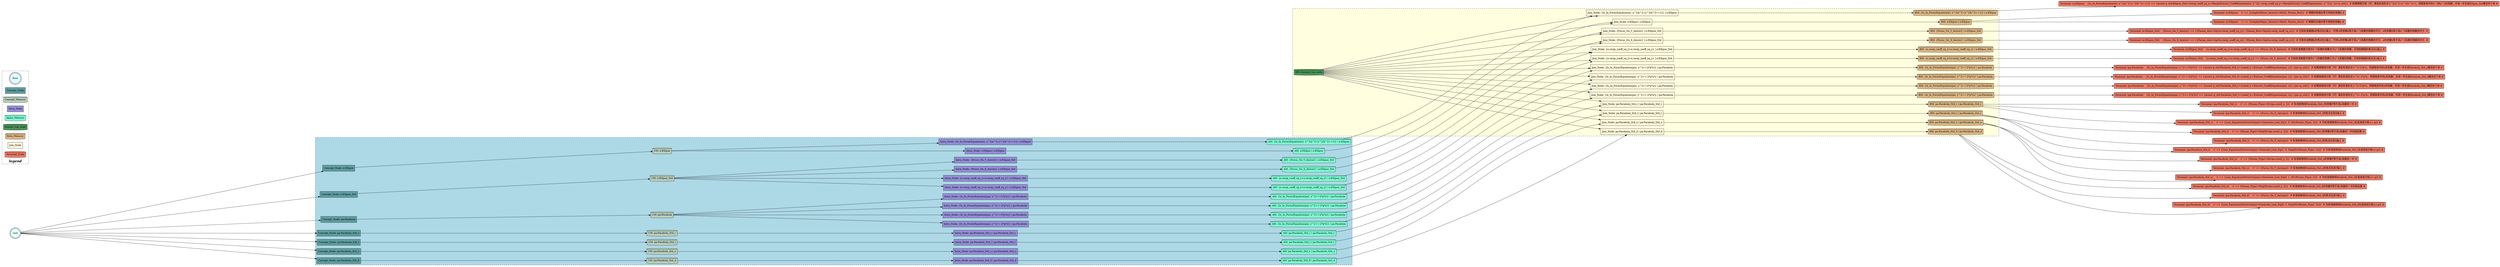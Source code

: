 digraph rete_network {
	graph [bb="0,0,12396,1961",
		ordering=in,
		rankdir=LR,
		ranksep="5 equally"
	];
	node [label="\N"];
	subgraph cluster_alpha_network {
		graph [bb="1571.5,1186,6709,1940",
			bgcolor=lightblue,
			style=dashed
		];
		subgraph concept_node {
			"Concept_Node: e:Ellipse"	[fillcolor=cadetblue,
				height=0.5,
				pos="1683,1758",
				shape=rect,
				style=filled,
				width=2.1111];
			"Concept_Node: e:Ellipse_Std"	[fillcolor=cadetblue,
				height=0.5,
				pos="1683,1603",
				shape=rect,
				style=filled,
				width=2.4583];
			"Concept_Node: pa:Parabola"	[fillcolor=cadetblue,
				height=0.5,
				pos="1683,1455",
				shape=rect,
				style=filled,
				width=2.3472];
			"Concept_Node: pa:Parabola_Std_r"	[fillcolor=cadetblue,
				height=0.5,
				pos="1683,1374",
				shape=rect,
				style=filled,
				width=2.8472];
			"Concept_Node: pa:Parabola_Std_l"	[fillcolor=cadetblue,
				height=0.5,
				pos="1683,1320",
				shape=rect,
				style=filled,
				width=2.8333];
			"Concept_Node: pa:Parabola_Std_u"	[fillcolor=cadetblue,
				height=0.5,
				pos="1683,1266",
				shape=rect,
				style=filled,
				width=2.875];
			"Concept_Node: pa:Parabola_Std_d"	[fillcolor=cadetblue,
				height=0.5,
				pos="1683,1212",
				shape=rect,
				style=filled,
				width=2.875];
		}
		subgraph concept_memory {
			"CM: e:Ellipse"	[fillcolor="#bbd0c0",
				height=0.5,
				pos="3292,1860",
				shape=cylinder,
				style=filled,
				width=1.2917];
			"CM: e:Ellipse_Std"	[fillcolor="#bbd0c0",
				height=0.5,
				pos="3292,1698",
				shape=cylinder,
				style=filled,
				width=1.6389];
			"CM: pa:Parabola"	[fillcolor="#bbd0c0",
				height=0.5,
				pos="3292,1482",
				shape=cylinder,
				style=filled,
				width=1.5278];
			"CM: pa:Parabola_Std_r"	[fillcolor="#bbd0c0",
				height=0.5,
				pos="3292,1374",
				shape=cylinder,
				style=filled,
				width=2.0278];
			"CM: pa:Parabola_Std_l"	[fillcolor="#bbd0c0",
				height=0.5,
				pos="3292,1320",
				shape=cylinder,
				style=filled,
				width=2.0139];
			"CM: pa:Parabola_Std_u"	[fillcolor="#bbd0c0",
				height=0.5,
				pos="3292,1266",
				shape=cylinder,
				style=filled,
				width=2.0556];
			"CM: pa:Parabola_Std_d"	[fillcolor="#bbd0c0",
				height=0.5,
				pos="3292,1212",
				shape=cylinder,
				style=filled,
				width=2.0556];
		}
		subgraph intra_node {
			"Intra_Node: e:Ellipse | e:Ellipse"	[fillcolor="#948ed6",
				height=0.5,
				pos="4901,1860",
				shape=rect,
				style=filled,
				width=2.6528];
			"Intra_Node: pa:Parabola_Std_d | pa:Parabola_Std_d"	[fillcolor="#948ed6",
				height=0.5,
				pos="4901,1212",
				shape=rect,
				style=filled,
				width=4.1667];
			"Intra_Node: pa:Parabola_Std_l | pa:Parabola_Std_l"	[fillcolor="#948ed6",
				height=0.5,
				pos="4901,1320",
				shape=rect,
				style=filled,
				width=4.0833];
			"Intra_Node: pa:Parabola_Std_r | pa:Parabola_Std_r"	[fillcolor="#948ed6",
				height=0.5,
				pos="4901,1374",
				shape=rect,
				style=filled,
				width=4.1111];
			"Intra_Node: pa:Parabola_Std_u | pa:Parabola_Std_u"	[fillcolor="#948ed6",
				height=0.5,
				pos="4901,1266",
				shape=rect,
				style=filled,
				width=4.1667];
			"Intra_Node: {Focus_On_X_Axis(e)} | e:Ellipse_Std"	[fillcolor="#948ed6",
				height=0.5,
				pos="4901,1752",
				shape=rect,
				style=filled,
				width=4.1806];
			"Intra_Node: {Focus_On_Y_Axis(e)} | e:Ellipse_Std"	[fillcolor="#948ed6",
				height=0.5,
				pos="4901,1806",
				shape=rect,
				style=filled,
				width=4.1806];
			"Intra_Node: {Is_In_Form(Equation(e), x^2/a^2+y^2/b^2==1)} | e:Ellipse"	[fillcolor="#948ed6",
				height=0.5,
				pos="4901,1914",
				shape=rect,
				style=filled,
				width=5.8472];
			"Intra_Node: {Is_In_Form(Equation(pa), x^2==-2*p*y)} | pa:Parabola"	[fillcolor="#948ed6",
				height=0.5,
				pos="4901,1536",
				shape=rect,
				style=filled,
				width=5.5556];
			"Intra_Node: {Is_In_Form(Equation(pa), x^2==2*p*y)} | pa:Parabola"	[fillcolor="#948ed6",
				height=0.5,
				pos="4901,1590",
				shape=rect,
				style=filled,
				width=5.4861];
			"Intra_Node: {Is_In_Form(Equation(pa), y^2==-2*p*x)} | pa:Parabola"	[fillcolor="#948ed6",
				height=0.5,
				pos="4901,1428",
				shape=rect,
				style=filled,
				width=5.5556];
			"Intra_Node: {Is_In_Form(Equation(pa), y^2==2*p*x)} | pa:Parabola"	[fillcolor="#948ed6",
				height=0.5,
				pos="4901,1482",
				shape=rect,
				style=filled,
				width=5.4861];
			"Intra_Node: {e.recip_coeff_sq_x<e.recip_coeff_sq_y} | e:Ellipse_Std"	[fillcolor="#948ed6",
				height=0.5,
				pos="4901,1644",
				shape=rect,
				style=filled,
				width=5.5139];
			"Intra_Node: {e.recip_coeff_sq_x>e.recip_coeff_sq_y} | e:Ellipse_Std"	[fillcolor="#948ed6",
				height=0.5,
				pos="4901,1698",
				shape=rect,
				style=filled,
				width=5.5139];
		}
		subgraph alpha_memory {
			graph [rank=same];
			"AM: e:Ellipse | e:Ellipse"	[fillcolor=aquamarine,
				height=0.5,
				pos="6510,1860",
				shape=cylinder,
				style=filled,
				width=2.1111];
			"AM: pa:Parabola_Std_d | pa:Parabola_Std_d"	[fillcolor=aquamarine,
				height=0.5,
				pos="6510,1212",
				shape=cylinder,
				style=filled,
				width=3.625];
			"AM: pa:Parabola_Std_l | pa:Parabola_Std_l"	[fillcolor=aquamarine,
				height=0.5,
				pos="6510,1320",
				shape=cylinder,
				style=filled,
				width=3.5417];
			"AM: pa:Parabola_Std_r | pa:Parabola_Std_r"	[fillcolor=aquamarine,
				height=0.5,
				pos="6510,1374",
				shape=cylinder,
				style=filled,
				width=3.5694];
			"AM: pa:Parabola_Std_u | pa:Parabola_Std_u"	[fillcolor=aquamarine,
				height=0.5,
				pos="6510,1266",
				shape=cylinder,
				style=filled,
				width=3.625];
			"AM: {Focus_On_X_Axis(e)} | e:Ellipse_Std"	[fillcolor=aquamarine,
				height=0.5,
				pos="6510,1752",
				shape=cylinder,
				style=filled,
				width=3.6389];
			"AM: {Focus_On_Y_Axis(e)} | e:Ellipse_Std"	[fillcolor=aquamarine,
				height=0.5,
				pos="6510,1806",
				shape=cylinder,
				style=filled,
				width=3.6389];
			"AM: {Is_In_Form(Equation(e), x^2/a^2+y^2/b^2==1)} | e:Ellipse"	[fillcolor=aquamarine,
				height=0.5,
				pos="6510,1914",
				shape=cylinder,
				style=filled,
				width=5.3056];
			"AM: {Is_In_Form(Equation(pa), x^2==-2*p*y)} | pa:Parabola"	[fillcolor=aquamarine,
				height=0.5,
				pos="6510,1536",
				shape=cylinder,
				style=filled,
				width=5.0139];
			"AM: {Is_In_Form(Equation(pa), x^2==2*p*y)} | pa:Parabola"	[fillcolor=aquamarine,
				height=0.5,
				pos="6510,1590",
				shape=cylinder,
				style=filled,
				width=4.9444];
			"AM: {Is_In_Form(Equation(pa), y^2==-2*p*x)} | pa:Parabola"	[fillcolor=aquamarine,
				height=0.5,
				pos="6510,1428",
				shape=cylinder,
				style=filled,
				width=5.0139];
			"AM: {Is_In_Form(Equation(pa), y^2==2*p*x)} | pa:Parabola"	[fillcolor=aquamarine,
				height=0.5,
				pos="6510,1482",
				shape=cylinder,
				style=filled,
				width=4.9444];
			"AM: {e.recip_coeff_sq_x<e.recip_coeff_sq_y} | e:Ellipse_Std"	[fillcolor=aquamarine,
				height=0.5,
				pos="6510,1644",
				shape=cylinder,
				style=filled,
				width=4.9722];
			"AM: {e.recip_coeff_sq_x>e.recip_coeff_sq_y} | e:Ellipse_Std"	[fillcolor=aquamarine,
				height=0.5,
				pos="6510,1698",
				shape=cylinder,
				style=filled,
				width=4.9722];
		}
		"Concept_Node: e:Ellipse" -> "CM: e:Ellipse"	[pos="e,3245.1,1857.1 1759.4,1762.8 2035.6,1780.3 2989.5,1840.9 3233.7,1856.4"];
		"CM: e:Ellipse" -> "Intra_Node: e:Ellipse | e:Ellipse"	[pos="e,4805.2,1860 3338.9,1860 3555.6,1860 4478.3,1860 4793.8,1860"];
		"CM: e:Ellipse" -> "Intra_Node: {Is_In_Form(Equation(e), x^2/a^2+y^2/b^2==1)} | e:Ellipse"	[pos="e,4690,1906.9 3338.9,1861.5 3533.3,1868.1 4295.9,1893.7 4678.6,1906.6"];
		"Concept_Node: e:Ellipse_Std" -> "CM: e:Ellipse_Std"	[pos="e,3232.7,1694.6 1771.8,1608.2 2058.4,1625.1 2962.6,1678.6 3221.3,1693.9"];
		"CM: e:Ellipse_Std" -> "Intra_Node: {Focus_On_X_Axis(e)} | e:Ellipse_Std"	[pos="e,4750.1,1747 3351.1,1700 3575.4,1707.5 4389.1,1734.8 4738.7,1746.6"];
		"CM: e:Ellipse_Std" -> "Intra_Node: {Focus_On_Y_Axis(e)} | e:Ellipse_Std"	[pos="e,4750.1,1795.9 3351.1,1701.9 3575.4,1717 4389.1,1771.7 4738.7,1795.2"];
		"CM: e:Ellipse_Std" -> "Intra_Node: {e.recip_coeff_sq_x<e.recip_coeff_sq_y} | e:Ellipse_Std"	[pos="e,4702.1,1650.7 3351.1,1696 3565.7,1688.8 4319.7,1663.5 4690.7,1651"];
		"CM: e:Ellipse_Std" -> "Intra_Node: {e.recip_coeff_sq_x>e.recip_coeff_sq_y} | e:Ellipse_Std"	[pos="e,4702.1,1698 3351.1,1698 3565.7,1698 4319.7,1698 4690.7,1698"];
		"Concept_Node: pa:Parabola" -> "CM: pa:Parabola"	[pos="e,3236.7,1481.1 1767.9,1456.4 2051.5,1461.2 2971.5,1476.6 3225.5,1480.9"];
		"CM: pa:Parabola" -> "Intra_Node: {Is_In_Form(Equation(pa), x^2==-2*p*y)} | pa:Parabola"	[pos="e,4700.8,1529.3 3347.4,1483.8 3556.5,1490.9 4315.7,1516.4 4689.4,1528.9"];
		"CM: pa:Parabola" -> "Intra_Node: {Is_In_Form(Equation(pa), x^2==2*p*y)} | pa:Parabola"	[pos="e,4703,1576.8 3347.4,1485.7 3556.9,1499.7 4318.7,1550.9 4691.5,1576"];
		"CM: pa:Parabola" -> "Intra_Node: {Is_In_Form(Equation(pa), y^2==-2*p*x)} | pa:Parabola"	[pos="e,4700.8,1434.7 3347.4,1480.2 3556.5,1473.1 4315.7,1447.6 4689.4,1435.1"];
		"CM: pa:Parabola" -> "Intra_Node: {Is_In_Form(Equation(pa), y^2==2*p*x)} | pa:Parabola"	[pos="e,4703,1482 3347.4,1482 3556.9,1482 4318.7,1482 4691.5,1482"];
		"Concept_Node: pa:Parabola_Std_r" -> "CM: pa:Parabola_Std_r"	[pos="e,3218.6,1374 1785.7,1374 2081.3,1374 2935.9,1374 3207.3,1374"];
		"CM: pa:Parabola_Std_r" -> "Intra_Node: pa:Parabola_Std_r | pa:Parabola_Std_r"	[pos="e,4752.6,1374 3365.4,1374 3608.7,1374 4400,1374 4741.2,1374"];
		"Concept_Node: pa:Parabola_Std_l" -> "CM: pa:Parabola_Std_l"	[pos="e,3219.4,1320 1785.4,1320 2081,1320 2937.7,1320 3208.1,1320"];
		"CM: pa:Parabola_Std_l" -> "Intra_Node: pa:Parabola_Std_l | pa:Parabola_Std_l"	[pos="e,4753.7,1320 3364.9,1320 3607.8,1320 4401.5,1320 4742.3,1320"];
		"Concept_Node: pa:Parabola_Std_u" -> "CM: pa:Parabola_Std_u"	[pos="e,3217.8,1266 1787,1266 2083.4,1266 2934.7,1266 3206.5,1266"];
		"CM: pa:Parabola_Std_u" -> "Intra_Node: pa:Parabola_Std_u | pa:Parabola_Std_u"	[pos="e,4750.7,1266 3366.5,1266 3610.5,1266 4397.6,1266 4739.3,1266"];
		"Concept_Node: pa:Parabola_Std_d" -> "CM: pa:Parabola_Std_d"	[pos="e,3217.8,1212 1787,1212 2083.4,1212 2934.7,1212 3206.5,1212"];
		"CM: pa:Parabola_Std_d" -> "Intra_Node: pa:Parabola_Std_d | pa:Parabola_Std_d"	[pos="e,4750.7,1212 3366.5,1212 3610.5,1212 4397.6,1212 4739.3,1212"];
		"Intra_Node: e:Ellipse | e:Ellipse" -> "AM: e:Ellipse | e:Ellipse"	[pos="e,6433.8,1860 4996.8,1860 5284.8,1860 6146.4,1860 6422.7,1860"];
		"Intra_Node: pa:Parabola_Std_d | pa:Parabola_Std_d" -> "AM: pa:Parabola_Std_d | pa:Parabola_Std_d"	[pos="e,6379.1,1212 5051.4,1212 5360.3,1212 6065.8,1212 6367.7,1212"];
		"Intra_Node: pa:Parabola_Std_l | pa:Parabola_Std_l" -> "AM: pa:Parabola_Std_l | pa:Parabola_Std_l"	[pos="e,6382.1,1320 5048.2,1320 5356.4,1320 6069.4,1320 6370.6,1320"];
		"Intra_Node: pa:Parabola_Std_r | pa:Parabola_Std_r" -> "AM: pa:Parabola_Std_r | pa:Parabola_Std_r"	[pos="e,6381.2,1374 5049.2,1374 5357.7,1374 6068.3,1374 6369.8,1374"];
		"Intra_Node: pa:Parabola_Std_u | pa:Parabola_Std_u" -> "AM: pa:Parabola_Std_u | pa:Parabola_Std_u"	[pos="e,6379.1,1266 5051.4,1266 5360.3,1266 6065.8,1266 6367.7,1266"];
		"Intra_Node: {Focus_On_X_Axis(e)} | e:Ellipse_Std" -> "AM: {Focus_On_X_Axis(e)} | e:Ellipse_Std"	[pos="e,6378.7,1752 5051.7,1752 5360.7,1752 6065.2,1752 6367.2,1752"];
		"Intra_Node: {Focus_On_Y_Axis(e)} | e:Ellipse_Std" -> "AM: {Focus_On_Y_Axis(e)} | e:Ellipse_Std"	[pos="e,6378.7,1806 5051.7,1806 5360.7,1806 6065.2,1806 6367.2,1806"];
		"Intra_Node: {Is_In_Form(Equation(e), x^2/a^2+y^2/b^2==1)} | e:Ellipse" -> "AM: {Is_In_Form(Equation(e), x^2/a^2+y^2/b^2==1)} | e:Ellipse"	[pos="e,6318.8,1914 5111.7,1914 5422.5,1914 6001.6,1914 6307.6,1914"];
		"Intra_Node: {Is_In_Form(Equation(pa), x^2==-2*p*y)} | pa:Parabola" -> "AM: {Is_In_Form(Equation(pa), x^2==-2*p*y)} | pa:Parabola"	[pos="e,6329.2,1536 5101.5,1536 5413.1,1536 6011.6,1536 6318,1536"];
		"Intra_Node: {Is_In_Form(Equation(pa), x^2==2*p*y)} | pa:Parabola" -> "AM: {Is_In_Form(Equation(pa), x^2==2*p*y)} | pa:Parabola"	[pos="e,6331.5,1590 5098.6,1590 5410.3,1590 6013.7,1590 6320.3,1590"];
		"Intra_Node: {Is_In_Form(Equation(pa), y^2==-2*p*x)} | pa:Parabola" -> "AM: {Is_In_Form(Equation(pa), y^2==-2*p*x)} | pa:Parabola"	[pos="e,6329.2,1428 5101.5,1428 5413.1,1428 6011.6,1428 6318,1428"];
		"Intra_Node: {Is_In_Form(Equation(pa), y^2==2*p*x)} | pa:Parabola" -> "AM: {Is_In_Form(Equation(pa), y^2==2*p*x)} | pa:Parabola"	[pos="e,6331.5,1482 5098.6,1482 5410.3,1482 6013.7,1482 6320.3,1482"];
		"Intra_Node: {e.recip_coeff_sq_x<e.recip_coeff_sq_y} | e:Ellipse_Std" -> "AM: {e.recip_coeff_sq_x<e.recip_coeff_sq_y} | e:Ellipse_Std"	[pos="e,6330.6,1644 5099.9,1644 5411.5,1644 6012.9,1644 6319.4,1644"];
		"Intra_Node: {e.recip_coeff_sq_x>e.recip_coeff_sq_y} | e:Ellipse_Std" -> "AM: {e.recip_coeff_sq_x>e.recip_coeff_sq_y} | e:Ellipse_Std"	[pos="e,6330.6,1698 5099.9,1698 5411.5,1698 6012.9,1698 6319.4,1698"];
	}
	subgraph cluster_beta_network {
		graph [bb="6429,424,9926.5,1178",
			bgcolor=lightyellow,
			style=dashed
		];
		subgraph dummy_top_node {
			graph [rank=same];
		}
		subgraph beta_memory {
			"BM: dummy_top_node"	[fillcolor="#4a9759",
				height=0.5,
				pos="6510,801",
				shape=cylinder,
				style=filled,
				width=2.0278];
			"BM: {Is_In_Form(Equation(e), x^2/a^2+y^2/b^2==1)} | e:Ellipse"	[fillcolor=burlywood,
				height=0.5,
				pos="9728,1152",
				shape=cylinder,
				style=filled,
				width=5.2917];
			"BM: {e.recip_coeff_sq_x>e.recip_coeff_sq_y} | e:Ellipse_Std"	[fillcolor=burlywood,
				height=0.5,
				pos="9728,936",
				shape=cylinder,
				style=filled,
				width=4.9583];
			"BM: {e.recip_coeff_sq_x<e.recip_coeff_sq_y} | e:Ellipse_Std"	[fillcolor=burlywood,
				height=0.5,
				pos="9728,882",
				shape=cylinder,
				style=filled,
				width=4.9583];
			"BM: {Focus_On_X_Axis(e)} | e:Ellipse_Std"	[fillcolor=burlywood,
				height=0.5,
				pos="9728,990",
				shape=cylinder,
				style=filled,
				width=3.625];
			"BM: {Focus_On_Y_Axis(e)} | e:Ellipse_Std"	[fillcolor=burlywood,
				height=0.5,
				pos="9728,1044",
				shape=cylinder,
				style=filled,
				width=3.625];
			"BM: e:Ellipse | e:Ellipse"	[fillcolor=burlywood,
				height=0.5,
				pos="9728,1098",
				shape=cylinder,
				style=filled,
				width=2.0972];
			"BM: {Is_In_Form(Equation(pa), y^2==2*p*x)} | pa:Parabola"	[fillcolor=burlywood,
				height=0.5,
				pos="9728,720",
				shape=cylinder,
				style=filled,
				width=4.9444];
			"BM: {Is_In_Form(Equation(pa), y^2==-2*p*x)} | pa:Parabola"	[fillcolor=burlywood,
				height=0.5,
				pos="9728,666",
				shape=cylinder,
				style=filled,
				width=5];
			"BM: {Is_In_Form(Equation(pa), x^2==2*p*y)} | pa:Parabola"	[fillcolor=burlywood,
				height=0.5,
				pos="9728,828",
				shape=cylinder,
				style=filled,
				width=4.9444];
			"BM: {Is_In_Form(Equation(pa), x^2==-2*p*y)} | pa:Parabola"	[fillcolor=burlywood,
				height=0.5,
				pos="9728,774",
				shape=cylinder,
				style=filled,
				width=5];
			"BM: pa:Parabola_Std_r | pa:Parabola_Std_r"	[fillcolor=burlywood,
				height=0.5,
				pos="9728,612",
				shape=cylinder,
				style=filled,
				width=3.5556];
			"BM: pa:Parabola_Std_l | pa:Parabola_Std_l"	[fillcolor=burlywood,
				height=0.5,
				pos="9728,558",
				shape=cylinder,
				style=filled,
				width=3.5278];
			"BM: pa:Parabola_Std_u | pa:Parabola_Std_u"	[fillcolor=burlywood,
				height=0.5,
				pos="9728,504",
				shape=cylinder,
				style=filled,
				width=3.6111];
			"BM: pa:Parabola_Std_d | pa:Parabola_Std_d"	[fillcolor=burlywood,
				height=0.5,
				pos="9728,450",
				shape=cylinder,
				style=filled,
				width=3.6111];
		}
		subgraph join_node {
			"Join_Node: {Is_In_Form(Equation(e), x^2/a^2+y^2/b^2==1)} | e:Ellipse"	[fillcolor=cornsilk,
				height=0.5,
				pos="8119,1152",
				shape=rect,
				style=filled,
				width=5.8056];
			"Join_Node: {e.recip_coeff_sq_x>e.recip_coeff_sq_y} | e:Ellipse_Std"	[fillcolor=cornsilk,
				height=0.5,
				pos="8119,936",
				shape=rect,
				style=filled,
				width=5.4722];
			"Join_Node: {e.recip_coeff_sq_x<e.recip_coeff_sq_y} | e:Ellipse_Std"	[fillcolor=cornsilk,
				height=0.5,
				pos="8119,882",
				shape=rect,
				style=filled,
				width=5.4722];
			"Join_Node: {Focus_On_X_Axis(e)} | e:Ellipse_Std"	[fillcolor=cornsilk,
				height=0.5,
				pos="8119,990",
				shape=rect,
				style=filled,
				width=4.1389];
			"Join_Node: {Focus_On_Y_Axis(e)} | e:Ellipse_Std"	[fillcolor=cornsilk,
				height=0.5,
				pos="8119,1044",
				shape=rect,
				style=filled,
				width=4.1389];
			"Join_Node: e:Ellipse | e:Ellipse"	[fillcolor=cornsilk,
				height=0.5,
				pos="8119,1098",
				shape=rect,
				style=filled,
				width=2.6111];
			"Join_Node: {Is_In_Form(Equation(pa), y^2==2*p*x)} | pa:Parabola"	[fillcolor=cornsilk,
				height=0.5,
				pos="8119,720",
				shape=rect,
				style=filled,
				width=5.4444];
			"Join_Node: {Is_In_Form(Equation(pa), y^2==-2*p*x)} | pa:Parabola"	[fillcolor=cornsilk,
				height=0.5,
				pos="8119,666",
				shape=rect,
				style=filled,
				width=5.5139];
			"Join_Node: {Is_In_Form(Equation(pa), x^2==2*p*y)} | pa:Parabola"	[fillcolor=cornsilk,
				height=0.5,
				pos="8119,828",
				shape=rect,
				style=filled,
				width=5.4444];
			"Join_Node: {Is_In_Form(Equation(pa), x^2==-2*p*y)} | pa:Parabola"	[fillcolor=cornsilk,
				height=0.5,
				pos="8119,774",
				shape=rect,
				style=filled,
				width=5.5139];
			"Join_Node: pa:Parabola_Std_r | pa:Parabola_Std_r"	[fillcolor=cornsilk,
				height=0.5,
				pos="8119,612",
				shape=rect,
				style=filled,
				width=4.0694];
			"Join_Node: pa:Parabola_Std_l | pa:Parabola_Std_l"	[fillcolor=cornsilk,
				height=0.5,
				pos="8119,558",
				shape=rect,
				style=filled,
				width=4.0417];
			"Join_Node: pa:Parabola_Std_u | pa:Parabola_Std_u"	[fillcolor=cornsilk,
				height=0.5,
				pos="8119,504",
				shape=rect,
				style=filled,
				width=4.125];
			"Join_Node: pa:Parabola_Std_d | pa:Parabola_Std_d"	[fillcolor=cornsilk,
				height=0.5,
				pos="8119,450",
				shape=rect,
				style=filled,
				width=4.125];
		}
		"Join_Node: {Is_In_Form(Equation(e), x^2/a^2+y^2/b^2==1)} | e:Ellipse" -> "BM: {Is_In_Form(Equation(e), x^2/a^2+y^2/b^2==1)} | e:Ellipse"	[pos="e,9537.1,1152 8328.4,1152 8639,1152 9219.5,1152 9525.8,1152"];
		"BM: dummy_top_node" -> "Join_Node: {Is_In_Form(Equation(e), x^2/a^2+y^2/b^2==1)} | e:Ellipse"	[pos="e,7962.4,1133.5 6563.7,815.18 6747.7,864.3 7379.7,1029.4 7910,1125 7923.4,1127.4 7937.2,1129.7 7951.2,1131.8"];
		"BM: dummy_top_node" -> "Join_Node: {e.recip_coeff_sq_x>e.recip_coeff_sq_y} | e:Ellipse_Std"	[pos="e,7921.6,919.5 6583.4,807.09 6815.7,826.59 7547.5,888.07 7910.1,918.54"];
		"BM: dummy_top_node" -> "Join_Node: {e.recip_coeff_sq_x<e.recip_coeff_sq_y} | e:Ellipse_Std"	[pos="e,7921.6,872.1 6583.4,804.65 6815.7,816.36 7547.5,853.24 7910.1,871.52"];
		"BM: dummy_top_node" -> "Join_Node: {Focus_On_X_Axis(e)} | e:Ellipse_Std"	[pos="e,7969.7,972.55 6583.4,809.52 6826.5,838.11 7617,931.07 7958.5,971.24"];
		"BM: dummy_top_node" -> "Join_Node: {Focus_On_Y_Axis(e)} | e:Ellipse_Std"	[pos="e,7972.2,1025.5 6583.4,812.8 6790.1,846.38 7401.2,944.7 7910,1017 7926.5,1019.3 7943.7,1021.7 7960.9,1024"];
		"BM: dummy_top_node" -> "Join_Node: e:Ellipse | e:Ellipse"	[pos="e,8024.6,1087.1 6576.7,815.17 6776.3,857.91 7393.8,987.77 7910,1071 7943.6,1076.4 7980.4,1081.5 8013.5,1085.7"];
		"BM: dummy_top_node" -> "Join_Node: {Is_In_Form(Equation(pa), y^2==2*p*x)} | pa:Parabola"	[pos="e,7922.6,729.85 6583.4,797.35 6815.9,785.63 7548.9,748.68 7911.2,730.42"];
		"BM: dummy_top_node" -> "Join_Node: {Is_In_Form(Equation(pa), y^2==-2*p*x)} | pa:Parabola"	[pos="e,7920.2,682.62 6583.4,794.91 6815.4,775.43 7545.6,714.09 7908.7,683.58"];
		"BM: dummy_top_node" -> "Join_Node: {Is_In_Form(Equation(pa), x^2==2*p*y)} | pa:Parabola"	[pos="e,7922.6,824.72 6583.4,802.22 6815.9,806.12 7548.9,818.44 7911.2,824.53"];
		"BM: dummy_top_node" -> "Join_Node: {Is_In_Form(Equation(pa), x^2==-2*p*y)} | pa:Parabola"	[pos="e,7920.2,777.32 6583.4,799.78 6815.4,795.89 7545.6,783.62 7908.7,777.52"];
		"BM: dummy_top_node" -> "Join_Node: pa:Parabola_Std_r | pa:Parabola_Std_r"	[pos="e,7972.2,629.15 6583.4,792.48 6827,763.83 7620.5,670.51 7960.7,630.49"];
		"BM: dummy_top_node" -> "Join_Node: pa:Parabola_Std_l | pa:Parabola_Std_l"	[pos="e,7973,576.36 6583.4,789.2 6790.1,755.62 7401.2,657.3 7910,585 7926.9,582.6 7944.5,580.18 7962.1,577.82"];
		"BM: dummy_top_node" -> "Join_Node: pa:Parabola_Std_u | pa:Parabola_Std_u"	[pos="e,7970.1,522.06 6583.2,785.44 6789.4,741.33 7399.3,613.35 7910,531 7925.8,528.46 7942.2,525.99 7958.7,523.65"];
		"BM: dummy_top_node" -> "Join_Node: pa:Parabola_Std_d | pa:Parabola_Std_d"	[pos="e,7970,467.39 6575.4,783.7 6773.2,731.05 7390.5,570.65 7910,477 7925.7,474.17 7942.2,471.51 7958.6,469.05"];
		"Join_Node: {e.recip_coeff_sq_x>e.recip_coeff_sq_y} | e:Ellipse_Std" -> "BM: {e.recip_coeff_sq_x>e.recip_coeff_sq_y} | e:Ellipse_Std"	[pos="e,9549.1,936 8316.2,936 8627.6,936 9231,936 9537.9,936"];
		"Join_Node: {e.recip_coeff_sq_x<e.recip_coeff_sq_y} | e:Ellipse_Std" -> "BM: {e.recip_coeff_sq_x<e.recip_coeff_sq_y} | e:Ellipse_Std"	[pos="e,9549.1,882 8316.2,882 8627.6,882 9231,882 9537.9,882"];
		"Join_Node: {Focus_On_X_Axis(e)} | e:Ellipse_Std" -> "BM: {Focus_On_X_Axis(e)} | e:Ellipse_Std"	[pos="e,9597.2,990 8268.3,990 8576.7,990 9283.5,990 9585.7,990"];
		"Join_Node: {Focus_On_Y_Axis(e)} | e:Ellipse_Std" -> "BM: {Focus_On_Y_Axis(e)} | e:Ellipse_Std"	[pos="e,9597.2,1044 8268.3,1044 8576.7,1044 9283.5,1044 9585.7,1044"];
		"Join_Node: e:Ellipse | e:Ellipse" -> "BM: e:Ellipse | e:Ellipse"	[pos="e,9652.1,1098 8213.3,1098 8499.9,1098 9364.4,1098 9640.9,1098"];
		"Join_Node: {Is_In_Form(Equation(pa), y^2==2*p*x)} | pa:Parabola" -> "BM: {Is_In_Form(Equation(pa), y^2==2*p*x)} | pa:Parabola"	[pos="e,9549.5,720 8315.4,720 8626.7,720 9231.3,720 9538.3,720"];
		"Join_Node: {Is_In_Form(Equation(pa), y^2==-2*p*x)} | pa:Parabola" -> "BM: {Is_In_Form(Equation(pa), y^2==-2*p*x)} | pa:Parabola"	[pos="e,9547.7,666 8317.9,666 8629.2,666 9229.7,666 9536.5,666"];
		"Join_Node: {Is_In_Form(Equation(pa), x^2==2*p*y)} | pa:Parabola" -> "BM: {Is_In_Form(Equation(pa), x^2==2*p*y)} | pa:Parabola"	[pos="e,9549.5,828 8315.4,828 8626.7,828 9231.3,828 9538.3,828"];
		"Join_Node: {Is_In_Form(Equation(pa), x^2==-2*p*y)} | pa:Parabola" -> "BM: {Is_In_Form(Equation(pa), x^2==-2*p*y)} | pa:Parabola"	[pos="e,9547.7,774 8317.9,774 8629.2,774 9229.7,774 9536.5,774"];
		"Join_Node: pa:Parabola_Std_r | pa:Parabola_Std_r" -> "BM: pa:Parabola_Std_r | pa:Parabola_Std_r"	[pos="e,9599.7,612 8265.8,612 8573.7,612 9286.7,612 9588.3,612"];
		"Join_Node: pa:Parabola_Std_l | pa:Parabola_Std_l" -> "BM: pa:Parabola_Std_l | pa:Parabola_Std_l"	[pos="e,9600.6,558 8264.7,558 8572.4,558 9287.7,558 9589.2,558"];
		"Join_Node: pa:Parabola_Std_u | pa:Parabola_Std_u" -> "BM: pa:Parabola_Std_u | pa:Parabola_Std_u"	[pos="e,9597.7,504 8267.9,504 8576.3,504 9284.2,504 9586.2,504"];
		"Join_Node: pa:Parabola_Std_d | pa:Parabola_Std_d" -> "BM: pa:Parabola_Std_d | pa:Parabola_Std_d"	[pos="e,9597.7,450 8267.9,450 8576.3,450 9284.2,450 9586.2,450"];
	}
	subgraph root {
		root	[fillcolor=lightcyan,
			height=0.79716,
			pos="74,1374",
			shape=doublecircle,
			style=filled,
			width=0.79716];
	}
	subgraph terminal_node {
		graph [rank=same];
		"Terminal: (e:Ellipse)    ∅ => {Length(Major_Axis(e))=Mul(2, Param_A(e))}  # 椭圆的长轴长等于两倍的参数a #"	[fillcolor="#ee7b67",
			height=0.5,
			pos="11337,1098",
			shape=cylinder,
			style=filled,
			width=9.2222];
		"Terminal: (e:Ellipse)    ∅ => {Length(Minor_Axis(e))=Mul(2, Param_B(e))}  # 椭圆的短轴长等于两倍的参数b #"	[fillcolor="#ee7b67",
			height=0.5,
			pos="11337,1152",
			shape=cylinder,
			style=filled,
			width=9.2361];
		"Terminal: (pa:Parabola_Std_d)    ∅ => {Param_P(pa)=Neg(Div(pa.cooef_y, 2))}  # 标准抛物线Parabola_Std_d的参数P等于其y系数的一半的相反数 #"	[fillcolor="#ee7b67",
			height=0.5,
			pos="11337,126",
			shape=cylinder,
			style=filled,
			width=12.167];
		"Terminal: (pa:Parabola_Std_d)    ∅ => {Focus_On_Y_Axis(pa)}  # 标准抛物线Parabola_Std_d的焦点在其Y轴上 #"	[fillcolor="#ee7b67",
			height=0.5,
			pos="11337,72",
			shape=cylinder,
			style=filled,
			width=9.3056];
		"Terminal: (pa:Parabola_Std_d)    ∅ => {Line_Equation(Directrix(pa))=Generate_Line_Eq(0, 1, Neg(Div(Param_P(pa), 2)))}  # 为标准抛物线Parabola_\
Std_d生成准线方程:y=p/2 #"	[fillcolor="#ee7b67",
			height=0.5,
			pos="11337,18",
			shape=cylinder,
			style=filled,
			width=14.222];
		"Terminal: (pa:Parabola_Std_l)    ∅ => {Param_P(pa)=Neg(Div(pa.cooef_x, 2))}  # 标准抛物线Parabola_Std_l的参数P等于其x系数的一半的相反数 #"	[fillcolor="#ee7b67",
			height=0.5,
			pos="11337,450",
			shape=cylinder,
			style=filled,
			width=12.097];
		"Terminal: (pa:Parabola_Std_l)    ∅ => {Focus_On_X_Axis(pa)}  # 标准抛物线Parabola_Std_l的焦点在其X轴上 #"	[fillcolor="#ee7b67",
			height=0.5,
			pos="11337,396",
			shape=cylinder,
			style=filled,
			width=9.2222];
		"Terminal: (pa:Parabola_Std_l)    ∅ => {Line_Equation(Directrix(pa))=Generate_Line_Eq(1, 0, Neg(Div(Param_P(pa), 2)))}  # 为标准抛物线Parabola_\
Std_l生成准线方程:x=p/2 #"	[fillcolor="#ee7b67",
			height=0.5,
			pos="11337,342",
			shape=cylinder,
			style=filled,
			width=14.139];
		"Terminal: (pa:Parabola_Std_r)    ∅ => {Param_P(pa)=Div(pa.cooef_x, 2)}  # 标准抛物线Parabola_Std_r的参数P等于其x系数的一半 #"	[fillcolor="#ee7b67",
			height=0.5,
			pos="11337,612",
			shape=cylinder,
			style=filled,
			width=10.889];
		"Terminal: (pa:Parabola_Std_r)    ∅ => {Focus_On_X_Axis(pa)}  # 标准抛物线Parabola_Std_r的焦点在其X轴上 #"	[fillcolor="#ee7b67",
			height=0.5,
			pos="11337,558",
			shape=cylinder,
			style=filled,
			width=9.2361];
		"Terminal: (pa:Parabola_Std_r)    ∅ => {Line_Equation(Directrix(pa))=Generate_Line_Eq(1, 0, Div(Param_P(pa), 2))}  # 为标准抛物线Parabola_\
Std_r生成准线方程:x=-p/2 #"	[fillcolor="#ee7b67",
			height=0.5,
			pos="11337,504",
			shape=cylinder,
			style=filled,
			width=13.778];
		"Terminal: (pa:Parabola_Std_u)    ∅ => {Param_P(pa)=Div(pa.cooef_y, 2)}  # 标准抛物线Parabola_Std_u的参数P等于其y系数的一半 #"	[fillcolor="#ee7b67",
			height=0.5,
			pos="11337,288",
			shape=cylinder,
			style=filled,
			width=10.944];
		"Terminal: (pa:Parabola_Std_u)    ∅ => {Focus_On_Y_Axis(pa)}  # 标准抛物线Parabola_Std_u的焦点在其Y轴上 #"	[fillcolor="#ee7b67",
			height=0.5,
			pos="11337,234",
			shape=cylinder,
			style=filled,
			width=9.3056];
		"Terminal: (pa:Parabola_Std_u)    ∅ => {Line_Equation(Directrix(pa))=Generate_Line_Eq(0, 1, Div(Param_P(pa), 2))}  # 为标准抛物线Parabola_\
Std_u生成准线方程:y=-p/2 #"	[fillcolor="#ee7b67",
			height=0.5,
			pos="11337,180",
			shape=cylinder,
			style=filled,
			width=13.847];
		"Terminal: (e:Ellipse_Std)    {Focus_On_X_Axis(e)} => {{Param_A(e)=Sqrt(e.recip_coeff_sq_x)}; {Param_B(e)=Sqrt(e.recip_coeff_sq_y)}}  # \
已知标准椭圆e的焦点在x轴上，可得:e的参数a等于其x^2系数的倒数的开方、e的参数b等于其y^2系数的倒数的开方  #"	[fillcolor="#ee7b67",
			height=0.5,
			pos="11337,990",
			shape=cylinder,
			style=filled,
			width=21.319];
		"Terminal: (e:Ellipse_Std)    {Focus_On_Y_Axis(e)} => {{Param_A(e)=Sqrt(e.recip_coeff_sq_y)}; {Param_B(e)=Sqrt(e.recip_coeff_sq_x)}}  # \
已知标准椭圆e的焦点在y轴上，可得:e的参数a等于其y^2系数的倒数的开方、e的参数b等于其x^2系数的倒数的开方  #"	[fillcolor="#ee7b67",
			height=0.5,
			pos="11337,1044",
			shape=cylinder,
			style=filled,
			width=21.319];
		"Terminal: (e:Ellipse)    {Is_In_Form(Equation(e), x^2/a^2+y^2/b^2==1)} => {assert e_std:Ellipse_Std={recip_coeff_sq_x:=Recip(Extract_\
Coeff(Equation(e), x^2)); recip_coeff_sq_y:=Recip(Extract_Coeff(Equation(e), y^2))}; {e=e_std}}  # 如果椭圆方程（可）满足标准形式 \
x^2/a^2+y^2/b^2=1，则提取其中的x^2和y^2的系数，并进一步生成Ellipse_Std概念的个体 #"	[fillcolor="#ee7b67",
			height=0.5,
			pos="11337,1206",
			shape=cylinder,
			style=filled,
			width=29.403];
		"Terminal: (pa:Parabola)    {Is_In_Form(Equation(pa), x^2==-2*p*y)} => {assert p_std:Parabola_Std_d={coeef_y:=Extract_Coeff(Equation(\
pa), y)}; {pa=p_std}}  # 如果抛物线方程（可）满足标准形式 x^2=-2*p*y，则提取其中的y的系数，并进一步生成Parabola_\
Std_d概念的个体 #"	[fillcolor="#ee7b67",
			height=0.5,
			pos="11337,774",
			shape=cylinder,
			style=filled,
			width=22.819];
		"Terminal: (pa:Parabola)    {Is_In_Form(Equation(pa), x^2==2*p*y)} => {assert p_std:Parabola_Std_u={coeef_y:=Extract_Coeff(Equation(\
pa), y)}; {pa=p_std}}  # 如果抛物线方程（可）满足标准形式 x^2=2*p*y，则提取其中的y的系数，并进一步生成Parabola_\
Std_u概念的个体 #"	[fillcolor="#ee7b67",
			height=0.5,
			pos="11337,828",
			shape=cylinder,
			style=filled,
			width=22.694];
		"Terminal: (pa:Parabola)    {Is_In_Form(Equation(pa), y^2==-2*p*x)} => {assert p_std:Parabola_Std_l={coeef_x:=Extract_Coeff(Equation(\
pa), x)}; {pa=p_std}}  # 如果抛物线方程（可）满足标准形式 y^2=-2*p*x，则提取其中的x的系数，并进一步生成Parabola_\
Std_l概念的个体 #"	[fillcolor="#ee7b67",
			height=0.5,
			pos="11337,666",
			shape=cylinder,
			style=filled,
			width=22.736];
		"Terminal: (pa:Parabola)    {Is_In_Form(Equation(pa), y^2==2*p*x)} => {assert p_std:Parabola_Std_r={coeef_x:=Extract_Coeff(Equation(\
pa), x)}; {pa=p_std}}  # 如果抛物线方程（可）满足标准形式 y^2=2*p*x，则提取其中的x的系数，并进一步生成Parabola_\
Std_r概念的个体 #"	[fillcolor="#ee7b67",
			height=0.5,
			pos="11337,720",
			shape=cylinder,
			style=filled,
			width=22.639];
		"Terminal: (e:Ellipse_Std)    {e.recip_coeff_sq_x<e.recip_coeff_sq_y} => {Focus_On_Y_Axis(e)}  # 已知标准椭圆方程中x^2系数的倒数小于y^\
2系数的倒数，可得到椭圆的焦点在y轴上 #"	[fillcolor="#ee7b67",
			height=0.5,
			pos="11337,882",
			shape=cylinder,
			style=filled,
			width=15.306];
		"Terminal: (e:Ellipse_Std)    {e.recip_coeff_sq_x>e.recip_coeff_sq_y} => {Focus_On_X_Axis(e)}  # 已知标准椭圆方程中x^2系数的倒数大于y^\
2系数的倒数，可得到椭圆的焦点在x轴上 #"	[fillcolor="#ee7b67",
			height=0.5,
			pos="11337,936",
			shape=cylinder,
			style=filled,
			width=15.306];
	}
	subgraph cluster_legend {
		graph [bb="8,1411,140,1953",
			fontname="Times-BoldItalic",
			fontsize=20,
			label=legend,
			labelloc=b,
			lheight=0.31,
			lp="74,1426",
			lwidth=0.76,
			style=dashed
		];
		Root	[fillcolor=lightcyan,
			height=0.88743,
			pos="74,1913",
			shape=doublecircle,
			style=filled,
			width=0.88743];
		Concept_Node	[fillcolor=cadetblue,
			height=0.5,
			pos="74,1845",
			shape=rect,
			style=filled,
			width=1.3611];
		Concept_Memory	[fillcolor="#bbd0c0",
			height=0.5,
			pos="74,1791",
			shape=cylinder,
			style=filled,
			width=1.6111];
		Intra_Node	[fillcolor="#948ed6",
			height=0.5,
			pos="74,1737",
			shape=rect,
			style=filled,
			width=1.0833];
		Alpha_Memory	[fillcolor=aquamarine,
			height=0.5,
			pos="74,1683",
			shape=cylinder,
			style=filled,
			width=1.4444];
		dummy_top_node	[fillcolor="#4a9759",
			height=0.5,
			pos="74,1629",
			shape=cylinder,
			style=filled,
			width=1.6111];
		Beta_Memory	[fillcolor=burlywood,
			height=0.5,
			pos="74,1575",
			shape=cylinder,
			style=filled,
			width=1.3333];
		Join_Node	[fillcolor=cornsilk,
			height=0.5,
			pos="74,1521",
			shape=rect,
			style=filled,
			width=1.0417];
		Terminal_Node	[fillcolor="#ee7b67",
			height=0.5,
			pos="74,1467",
			shape=cylinder,
			style=filled,
			width=1.4306];
	}
	root -> "Concept_Node: e:Ellipse"	[pos="e,1606.9,1740.1 102.55,1380.6 282.55,1423.6 1292.9,1665 1596,1737.5"];
	root -> "Concept_Node: e:Ellipse_Std"	[pos="e,1594.2,1590.5 102.89,1378 281.35,1403.4 1265.7,1543.7 1583.2,1588.9"];
	root -> "Concept_Node: pa:Parabola"	[pos="e,1598.2,1450.8 103.23,1375.4 283.3,1384.5 1273.6,1434.4 1586.9,1450.2"];
	root -> "Concept_Node: pa:Parabola_Std_r"	[pos="e,1580.1,1374 103.23,1374 280.01,1374 1237.7,1374 1569.1,1374"];
	root -> "Concept_Node: pa:Parabola_Std_l"	[pos="e,1580.7,1323.4 103.23,1373.1 280.11,1367.1 1238.8,1334.9 1569.7,1323.8"];
	root -> "Concept_Node: pa:Parabola_Std_u"	[pos="e,1579,1272.9 103.23,1372.1 279.8,1360.2 1235.5,1296 1567.9,1273.7"];
	root -> "Concept_Node: pa:Parabola_Std_d"	[pos="e,1579,1222.4 103.23,1371.2 279.8,1353.4 1235.5,1257 1567.9,1223.5"];
	"AM: e:Ellipse | e:Ellipse" -> "Join_Node: e:Ellipse | e:Ellipse"	[pos="e,8024.5,1102.1 6586.4,1856.8 6624.1,1853.4 6669.8,1846.6 6709,1833 7294.4,1629.8 7324,1326.3 7910,1125 7942.6,1113.8 7979.6,1107.2 \
8013.3,1103.3"];
	"AM: pa:Parabola_Std_d | pa:Parabola_Std_d" -> "Join_Node: pa:Parabola_Std_d | pa:Parabola_Std_d"	[pos="e,7970.3,461.69 6640.8,1199.6 6663.9,1195.3 6687.5,1189.6 6709,1182 7292.4,975.24 7324.4,677.54 7910,477 7925.7,471.63 7942.4,467.31 \
7959.2,463.85"];
	"AM: pa:Parabola_Std_l | pa:Parabola_Std_l" -> "Join_Node: pa:Parabola_Std_l | pa:Parabola_Std_l"	[pos="e,7973,569.16 6637.9,1310.3 6661.9,1306.3 6686.5,1300.8 6709,1293 7294.4,1089.8 7324,786.3 7910,585 7926.5,579.32 7944.2,574.82 \
7962,571.26"];
	"AM: pa:Parabola_Std_r | pa:Parabola_Std_r" -> "Join_Node: pa:Parabola_Std_r | pa:Parabola_Std_r"	[pos="e,7972.2,623.31 6639,1364.1 6662.7,1360.2 6686.9,1354.7 6709,1347 7294.4,1143.8 7324,840.3 7910,639 7926.3,633.39 7943.7,628.93 \
7961.3,625.39"];
	"AM: pa:Parabola_Std_u | pa:Parabola_Std_u" -> "Join_Node: pa:Parabola_Std_u | pa:Parabola_Std_u"	[pos="e,7970.3,515.66 6640.8,1255.8 6663.9,1251.9 6687.5,1246.5 6709,1239 7294.4,1035.8 7324,732.3 7910,531 7925.7,525.61 7942.4,521.29 \
7959.2,517.82"];
	"AM: {Focus_On_X_Axis(e)} | e:Ellipse_Std" -> "Join_Node: {Focus_On_X_Axis(e)} | e:Ellipse_Std"	[pos="e,7969.7,1001.8 6641.3,1741.7 6664.3,1737.8 6687.6,1732.4 6709,1725 7294.4,1521.8 7324,1218.3 7910,1017 7925.5,1011.7 7942.1,1007.4 \
7958.7,1003.9"];
	"AM: {Focus_On_Y_Axis(e)} | e:Ellipse_Std" -> "Join_Node: {Focus_On_Y_Axis(e)} | e:Ellipse_Std"	[pos="e,7969.7,1055.8 6641.3,1795.7 6664.3,1791.8 6687.6,1786.4 6709,1779 7294.4,1575.8 7324,1272.3 7910,1071 7925.5,1065.7 7942.1,1061.4 \
7958.7,1057.9"];
	"AM: {Is_In_Form(Equation(e), x^2/a^2+y^2/b^2==1)} | e:Ellipse" -> "Join_Node: {Is_In_Form(Equation(e), x^2/a^2+y^2/b^2==1)} | e:Ellipse"	[pos="e,8091.7,1170.2 6673.3,1896.6 6685.5,1893.8 6697.5,1890.7 6709,1887 7294.8,1700.5 7928.4,1281.8 8082.7,1176.4"];
	"AM: {Is_In_Form(Equation(pa), x^2==-2*p*y)} | pa:Parabola" -> "Join_Node: {Is_In_Form(Equation(pa), x^2==-2*p*y)} | pa:Parabola"	[pos="e,7938.8,792.49 6675.6,1518.7 6687,1515.9 6698.3,1512.7 6709,1509 7294.4,1305.8 7324,1002.3 7910,801 7915.8,799 7921.8,797.15 7927.8,\
795.44"];
	"AM: {Is_In_Form(Equation(pa), x^2==2*p*y)} | pa:Parabola" -> "Join_Node: {Is_In_Form(Equation(pa), x^2==2*p*y)} | pa:Parabola"	[pos="e,7938.8,846.49 6675.4,1572.8 6686.9,1570 6698.2,1566.8 6709,1563 7294.4,1359.8 7324,1056.3 7910,855 7915.8,853 7921.8,851.15 7927.8,\
849.44"];
	"AM: {Is_In_Form(Equation(pa), y^2==-2*p*x)} | pa:Parabola" -> "Join_Node: {Is_In_Form(Equation(pa), y^2==-2*p*x)} | pa:Parabola"	[pos="e,7938.8,684.49 6675.6,1410.7 6687,1407.9 6698.3,1404.7 6709,1401 7294.4,1197.8 7324,894.3 7910,693 7915.8,691 7921.8,689.15 7927.8,\
687.44"];
	"AM: {Is_In_Form(Equation(pa), y^2==2*p*x)} | pa:Parabola" -> "Join_Node: {Is_In_Form(Equation(pa), y^2==2*p*x)} | pa:Parabola"	[pos="e,7938.8,738.49 6675.4,1464.8 6686.9,1462 6698.2,1458.8 6709,1455 7294.4,1251.8 7324,948.3 7910,747 7915.8,745 7921.8,743.15 7927.8,\
741.44"];
	"AM: {e.recip_coeff_sq_x<e.recip_coeff_sq_y} | e:Ellipse_Std" -> "Join_Node: {e.recip_coeff_sq_x<e.recip_coeff_sq_y} | e:Ellipse_Std"	[pos="e,7938.8,900.49 6675.4,1626.8 6686.9,1624 6698.2,1620.8 6709,1617 7294.4,1413.8 7324,1110.3 7910,909 7915.8,907 7921.8,905.15 7927.8,\
903.44"];
	"AM: {e.recip_coeff_sq_x>e.recip_coeff_sq_y} | e:Ellipse_Std" -> "Join_Node: {e.recip_coeff_sq_x>e.recip_coeff_sq_y} | e:Ellipse_Std"	[pos="e,7938.8,954.49 6675.4,1680.8 6686.9,1678 6698.2,1674.8 6709,1671 7294.4,1467.8 7324,1164.3 7910,963 7915.8,961 7921.8,959.15 7927.8,\
957.44"];
	"BM: {Is_In_Form(Equation(e), x^2/a^2+y^2/b^2==1)} | e:Ellipse" -> "Terminal: (e:Ellipse)    {Is_In_Form(Equation(e), x^2/a^2+y^2/b^2==1)} => {assert e_std:Ellipse_Std={recip_coeff_sq_x:=Recip(Extract_\
Coeff(Equation(e), x^2)); recip_coeff_sq_y:=Recip(Extract_Coeff(Equation(e), y^2))}; {e=e_std}}  # 如果椭圆方程（可）满足标准形式 \
x^2/a^2+y^2/b^2=1，则提取其中的x^2和y^2的系数，并进一步生成Ellipse_Std概念的个体 #"	[pos="e,10554,1188.1 9918.7,1162.4 10025,1168 10159,1174.5 10278,1179 10364,1182.2 10454,1185.1 10543,1187.8"];
	"BM: {e.recip_coeff_sq_x>e.recip_coeff_sq_y} | e:Ellipse_Std" -> "Terminal: (e:Ellipse_Std)    {e.recip_coeff_sq_x>e.recip_coeff_sq_y} => {Focus_On_X_Axis(e)}  # 已知标准椭圆方程中x^2系数的倒数大于y^\
2系数的倒数，可得到椭圆的焦点在x轴上 #"	[pos="e,10786,936 9906.7,936 10115,936 10470,936 10775,936"];
	"BM: {e.recip_coeff_sq_x<e.recip_coeff_sq_y} | e:Ellipse_Std" -> "Terminal: (e:Ellipse_Std)    {e.recip_coeff_sq_x<e.recip_coeff_sq_y} => {Focus_On_Y_Axis(e)}  # 已知标准椭圆方程中x^2系数的倒数小于y^\
2系数的倒数，可得到椭圆的焦点在y轴上 #"	[pos="e,10786,882 9906.7,882 10115,882 10470,882 10775,882"];
	"BM: {Focus_On_X_Axis(e)} | e:Ellipse_Std" -> "Terminal: (e:Ellipse_Std)    {Focus_On_X_Axis(e)} => {{Param_A(e)=Sqrt(e.recip_coeff_sq_x)}; {Param_B(e)=Sqrt(e.recip_coeff_sq_y)}}  # \
已知标准椭圆e的焦点在x轴上，可得:e的参数a等于其x^2系数的倒数的开方、e的参数b等于其y^2系数的倒数的开方  #"	[pos="e,10569,990 9858.8,990 10014,990 10288,990 10558,990"];
	"BM: {Focus_On_Y_Axis(e)} | e:Ellipse_Std" -> "Terminal: (e:Ellipse_Std)    {Focus_On_Y_Axis(e)} => {{Param_A(e)=Sqrt(e.recip_coeff_sq_y)}; {Param_B(e)=Sqrt(e.recip_coeff_sq_x)}}  # \
已知标准椭圆e的焦点在y轴上，可得:e的参数a等于其y^2系数的倒数的开方、e的参数b等于其x^2系数的倒数的开方  #"	[pos="e,10569,1044 9858.8,1044 10014,1044 10288,1044 10558,1044"];
	"BM: e:Ellipse | e:Ellipse" -> "Terminal: (e:Ellipse)    ∅ => {Length(Major_Axis(e))=Mul(2, Param_A(e))}  # 椭圆的长轴长等于两倍的参数a #"	[pos="e,11005,1098 9803.8,1098 10012,1098 10609,1098 10993,1098"];
	"BM: e:Ellipse | e:Ellipse" -> "Terminal: (e:Ellipse)    ∅ => {Length(Minor_Axis(e))=Mul(2, Param_B(e))}  # 椭圆的短轴长等于两倍的参数b #"	[pos="e,11004,1145.5 9803.6,1102.2 9909.3,1108.1 10109,1118.7 10278,1125 10517,1133.9 10786,1140.7 10993,1145.3"];
	"BM: {Is_In_Form(Equation(pa), y^2==2*p*x)} | pa:Parabola" -> "Terminal: (pa:Parabola)    {Is_In_Form(Equation(pa), y^2==2*p*x)} => {assert p_std:Parabola_Std_r={coeef_x:=Extract_Coeff(Equation(\
pa), x)}; {pa=p_std}}  # 如果抛物线方程（可）满足标准形式 y^2=2*p*x，则提取其中的x的系数，并进一步生成Parabola_\
Std_r概念的个体 #"	[pos="e,10522,720 9906.3,720 10056,720 10282,720 10511,720"];
	"BM: {Is_In_Form(Equation(pa), y^2==-2*p*x)} | pa:Parabola" -> "Terminal: (pa:Parabola)    {Is_In_Form(Equation(pa), y^2==-2*p*x)} => {assert p_std:Parabola_Std_l={coeef_x:=Extract_Coeff(Equation(\
pa), x)}; {pa=p_std}}  # 如果抛物线方程（可）满足标准形式 y^2=-2*p*x，则提取其中的x的系数，并进一步生成Parabola_\
Std_l概念的个体 #"	[pos="e,10518,666 9908.3,666 10057,666 10281,666 10507,666"];
	"BM: {Is_In_Form(Equation(pa), x^2==2*p*y)} | pa:Parabola" -> "Terminal: (pa:Parabola)    {Is_In_Form(Equation(pa), x^2==2*p*y)} => {assert p_std:Parabola_Std_u={coeef_y:=Extract_Coeff(Equation(\
pa), y)}; {pa=p_std}}  # 如果抛物线方程（可）满足标准形式 x^2=2*p*y，则提取其中的y的系数，并进一步生成Parabola_\
Std_u概念的个体 #"	[pos="e,10520,828 9906.3,828 10056,828 10281,828 10509,828"];
	"BM: {Is_In_Form(Equation(pa), x^2==-2*p*y)} | pa:Parabola" -> "Terminal: (pa:Parabola)    {Is_In_Form(Equation(pa), x^2==-2*p*y)} => {assert p_std:Parabola_Std_d={coeef_y:=Extract_Coeff(Equation(\
pa), y)}; {pa=p_std}}  # 如果抛物线方程（可）满足标准形式 x^2=-2*p*y，则提取其中的y的系数，并进一步生成Parabola_\
Std_d概念的个体 #"	[pos="e,10515,774 9908.3,774 10057,774 10279,774 10504,774"];
	"BM: pa:Parabola_Std_r | pa:Parabola_Std_r" -> "Terminal: (pa:Parabola_Std_r)    ∅ => {Param_P(pa)=Div(pa.cooef_x, 2)}  # 标准抛物线Parabola_Std_r的参数P等于其x系数的一半 #"	[pos="e,10945,612 9856.4,612 10086,612 10579,612 10933,612"];
	"BM: pa:Parabola_Std_r | pa:Parabola_Std_r" -> "Terminal: (pa:Parabola_Std_r)    ∅ => {Focus_On_X_Axis(pa)}  # 标准抛物线Parabola_Std_r的焦点在其X轴上 #"	[pos="e,11004,564.47 9856.4,604.89 9967.7,598.88 10134,590.4 10278,585 10517,576.1 10786,569.28 10993,564.72"];
	"BM: pa:Parabola_Std_r | pa:Parabola_Std_r" -> "Terminal: (pa:Parabola_Std_r)    ∅ => {Line_Equation(Directrix(pa))=Generate_Line_Eq(1, 0, Div(Param_P(pa), 2))}  # 为标准抛物线Parabola_\
Std_r生成准线方程:x=-p/2 #"	[pos="e,10841,503.69 9855.7,594.99 9879.3,591.74 9903.6,588.32 9926.5,585 10083,562.28 10121,545.05 10278,531 10458,515.04 10654,507.34 \
10829,503.91"];
	"BM: pa:Parabola_Std_l | pa:Parabola_Std_l" -> "Terminal: (pa:Parabola_Std_l)    ∅ => {Param_P(pa)=Neg(Div(pa.cooef_x, 2))}  # 标准抛物线Parabola_Std_l的参数P等于其x系数的一半的相反数 #"	[pos="e,10901,448.71 9855.5,541.02 9879.1,537.76 9903.6,534.33 9926.5,531 10083,508.28 10121,491.05 10278,477 10479,459.16 10701,451.64 \
10890,448.87"];
	"BM: pa:Parabola_Std_l | pa:Parabola_Std_l" -> "Terminal: (pa:Parabola_Std_l)    ∅ => {Focus_On_X_Axis(pa)}  # 标准抛物线Parabola_Std_l的焦点在其X轴上 #"	[pos="e,11005,381.48 9855.4,543.81 9879.2,540.28 9903.7,536.02 9926.5,531 10086,495.8 10117,449.33 10278,423 10515,384.44 10785,378.17 \
10993,381.3"];
	"BM: pa:Parabola_Std_l | pa:Parabola_Std_l" -> "Terminal: (pa:Parabola_Std_l)    ∅ => {Line_Equation(Directrix(pa))=Generate_Line_Eq(1, 0, Neg(Div(Param_P(pa), 2)))}  # 为标准抛物线Parabola_\
Std_l生成准线方程:x=p/2 #"	[pos="e,10828,335.74 9855.3,546.4 9879.2,542.61 9903.8,537.61 9926.5,531 10092,482.81 10111,408 10278,369 10381,345.25 10602,337.32 10816,\
335.82"];
	"BM: pa:Parabola_Std_u | pa:Parabola_Std_u" -> "Terminal: (pa:Parabola_Std_u)    ∅ => {Param_P(pa)=Div(pa.cooef_y, 2)}  # 标准抛物线Parabola_Std_u的参数P等于其y系数的一半 #"	[pos="e,10943,281.61 9858.4,491.89 9881.4,488.17 9904.8,483.32 9926.5,477 10092,428.81 10111,354 10278,315 10399,286.93 10687,280.96 10931,\
281.58"];
	"BM: pa:Parabola_Std_u | pa:Parabola_Std_u" -> "Terminal: (pa:Parabola_Std_u)    ∅ => {Focus_On_Y_Axis(pa)}  # 标准抛物线Parabola_Std_u的焦点在其Y轴上 #"	[pos="e,11002,223.79 9858.3,494.16 9881.4,490.2 9905,484.68 9926.5,477 10099,415.25 10103,313.13 10278,261 10407,222.87 10734,219.49 10990,\
223.6"];
	"BM: pa:Parabola_Std_u | pa:Parabola_Std_u" -> "Terminal: (pa:Parabola_Std_u)    ∅ => {Line_Equation(Directrix(pa))=Generate_Line_Eq(0, 1, Div(Param_P(pa), 2))}  # 为标准抛物线Parabola_\
Std_u生成准线方程:y=-p/2 #"	[pos="e,10838,163.61 9858.3,496.13 9881.5,491.98 9905.2,485.89 9926.5,477 10108,401.11 10093,272.74 10278,207 10379,171.28 10608,162.51 \
10827,163.54"];
	"BM: pa:Parabola_Std_d | pa:Parabola_Std_d" -> "Terminal: (pa:Parabola_Std_d)    ∅ => {Param_P(pa)=Neg(Div(pa.cooef_y, 2))}  # 标准抛物线Parabola_Std_d的参数P等于其y系数的一半的相反数 #"	[pos="e,10899,116.82 9752.9,431.55 9826.4,376.26 10057,212.08 10278,153 10391,122.95 10653,116.08 10887,116.78"];
	"BM: pa:Parabola_Std_d | pa:Parabola_Std_d" -> "Terminal: (pa:Parabola_Std_d)    ∅ => {Focus_On_Y_Axis(pa)}  # 标准抛物线Parabola_Std_d的焦点在其Y轴上 #"	[pos="e,11002,61.163 9748.4,431.78 9815.3,370.31 10045,170.39 10278,99 10407,59.713 10734,56.494 10990,60.959"];
	"BM: pa:Parabola_Std_d | pa:Parabola_Std_d" -> "Terminal: (pa:Parabola_Std_d)    ∅ => {Line_Equation(Directrix(pa))=Generate_Line_Eq(0, 1, Neg(Div(Param_P(pa), 2)))}  # 为标准抛物线Parabola_\
Std_d生成准线方程:y=p/2 #"	[pos="e,10825,2.3968 9745.2,431.88 9806.4,364.65 10034,128.99 10278,45 10378,11.002 10599,1.9537 10813,2.3657"];
}
